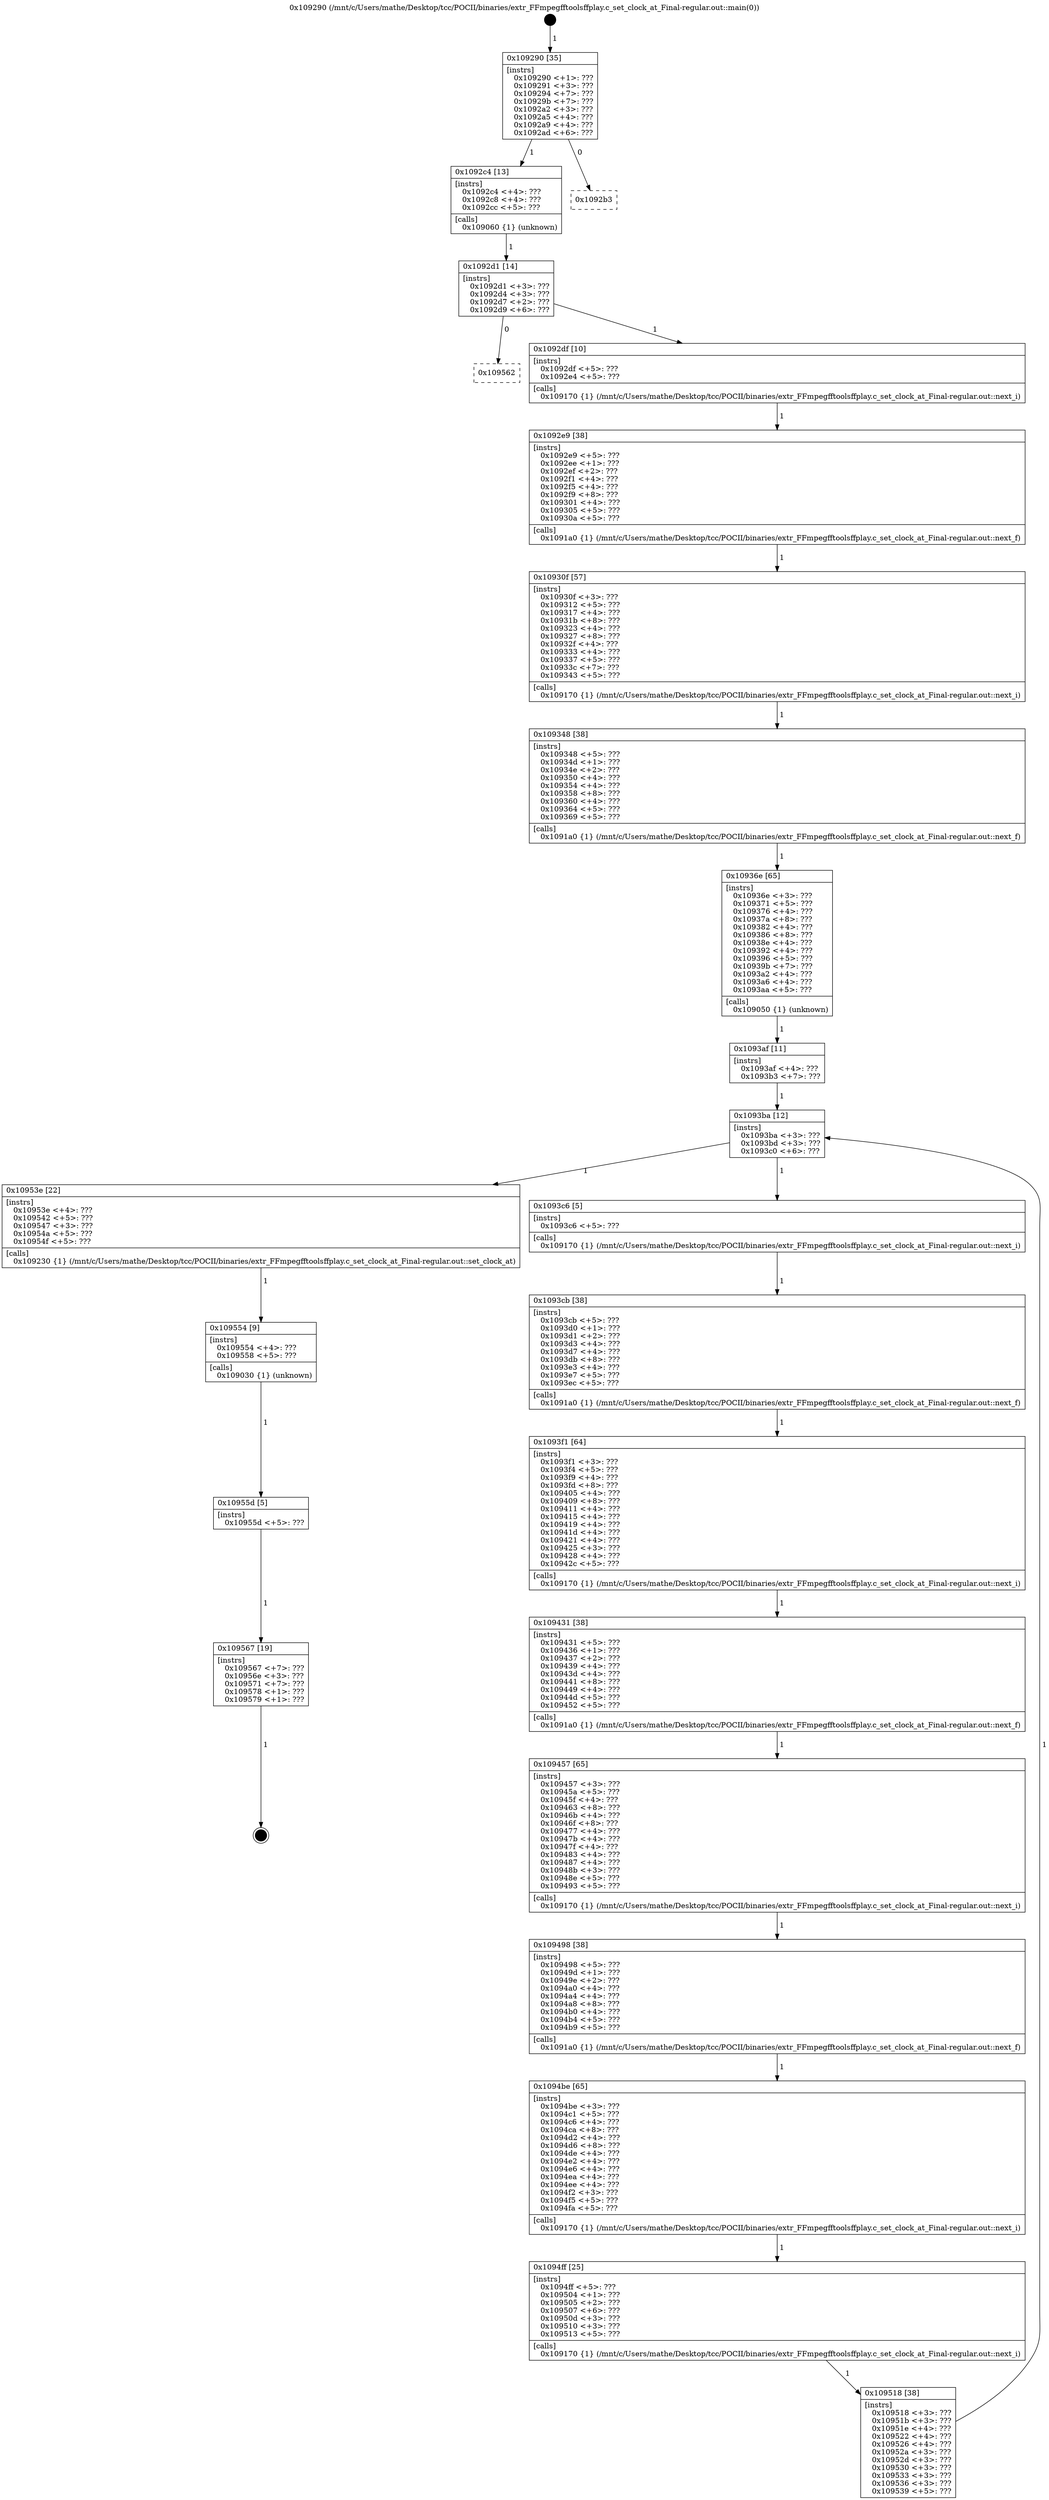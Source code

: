 digraph "0x109290" {
  label = "0x109290 (/mnt/c/Users/mathe/Desktop/tcc/POCII/binaries/extr_FFmpegfftoolsffplay.c_set_clock_at_Final-regular.out::main(0))"
  labelloc = "t"
  node[shape=record]

  Entry [label="",width=0.3,height=0.3,shape=circle,fillcolor=black,style=filled]
  "0x109290" [label="{
     0x109290 [35]\l
     | [instrs]\l
     &nbsp;&nbsp;0x109290 \<+1\>: ???\l
     &nbsp;&nbsp;0x109291 \<+3\>: ???\l
     &nbsp;&nbsp;0x109294 \<+7\>: ???\l
     &nbsp;&nbsp;0x10929b \<+7\>: ???\l
     &nbsp;&nbsp;0x1092a2 \<+3\>: ???\l
     &nbsp;&nbsp;0x1092a5 \<+4\>: ???\l
     &nbsp;&nbsp;0x1092a9 \<+4\>: ???\l
     &nbsp;&nbsp;0x1092ad \<+6\>: ???\l
  }"]
  "0x1092c4" [label="{
     0x1092c4 [13]\l
     | [instrs]\l
     &nbsp;&nbsp;0x1092c4 \<+4\>: ???\l
     &nbsp;&nbsp;0x1092c8 \<+4\>: ???\l
     &nbsp;&nbsp;0x1092cc \<+5\>: ???\l
     | [calls]\l
     &nbsp;&nbsp;0x109060 \{1\} (unknown)\l
  }"]
  "0x1092b3" [label="{
     0x1092b3\l
  }", style=dashed]
  "0x1092d1" [label="{
     0x1092d1 [14]\l
     | [instrs]\l
     &nbsp;&nbsp;0x1092d1 \<+3\>: ???\l
     &nbsp;&nbsp;0x1092d4 \<+3\>: ???\l
     &nbsp;&nbsp;0x1092d7 \<+2\>: ???\l
     &nbsp;&nbsp;0x1092d9 \<+6\>: ???\l
  }"]
  "0x109562" [label="{
     0x109562\l
  }", style=dashed]
  "0x1092df" [label="{
     0x1092df [10]\l
     | [instrs]\l
     &nbsp;&nbsp;0x1092df \<+5\>: ???\l
     &nbsp;&nbsp;0x1092e4 \<+5\>: ???\l
     | [calls]\l
     &nbsp;&nbsp;0x109170 \{1\} (/mnt/c/Users/mathe/Desktop/tcc/POCII/binaries/extr_FFmpegfftoolsffplay.c_set_clock_at_Final-regular.out::next_i)\l
  }"]
  Exit [label="",width=0.3,height=0.3,shape=circle,fillcolor=black,style=filled,peripheries=2]
  "0x1092e9" [label="{
     0x1092e9 [38]\l
     | [instrs]\l
     &nbsp;&nbsp;0x1092e9 \<+5\>: ???\l
     &nbsp;&nbsp;0x1092ee \<+1\>: ???\l
     &nbsp;&nbsp;0x1092ef \<+2\>: ???\l
     &nbsp;&nbsp;0x1092f1 \<+4\>: ???\l
     &nbsp;&nbsp;0x1092f5 \<+4\>: ???\l
     &nbsp;&nbsp;0x1092f9 \<+8\>: ???\l
     &nbsp;&nbsp;0x109301 \<+4\>: ???\l
     &nbsp;&nbsp;0x109305 \<+5\>: ???\l
     &nbsp;&nbsp;0x10930a \<+5\>: ???\l
     | [calls]\l
     &nbsp;&nbsp;0x1091a0 \{1\} (/mnt/c/Users/mathe/Desktop/tcc/POCII/binaries/extr_FFmpegfftoolsffplay.c_set_clock_at_Final-regular.out::next_f)\l
  }"]
  "0x10930f" [label="{
     0x10930f [57]\l
     | [instrs]\l
     &nbsp;&nbsp;0x10930f \<+3\>: ???\l
     &nbsp;&nbsp;0x109312 \<+5\>: ???\l
     &nbsp;&nbsp;0x109317 \<+4\>: ???\l
     &nbsp;&nbsp;0x10931b \<+8\>: ???\l
     &nbsp;&nbsp;0x109323 \<+4\>: ???\l
     &nbsp;&nbsp;0x109327 \<+8\>: ???\l
     &nbsp;&nbsp;0x10932f \<+4\>: ???\l
     &nbsp;&nbsp;0x109333 \<+4\>: ???\l
     &nbsp;&nbsp;0x109337 \<+5\>: ???\l
     &nbsp;&nbsp;0x10933c \<+7\>: ???\l
     &nbsp;&nbsp;0x109343 \<+5\>: ???\l
     | [calls]\l
     &nbsp;&nbsp;0x109170 \{1\} (/mnt/c/Users/mathe/Desktop/tcc/POCII/binaries/extr_FFmpegfftoolsffplay.c_set_clock_at_Final-regular.out::next_i)\l
  }"]
  "0x109348" [label="{
     0x109348 [38]\l
     | [instrs]\l
     &nbsp;&nbsp;0x109348 \<+5\>: ???\l
     &nbsp;&nbsp;0x10934d \<+1\>: ???\l
     &nbsp;&nbsp;0x10934e \<+2\>: ???\l
     &nbsp;&nbsp;0x109350 \<+4\>: ???\l
     &nbsp;&nbsp;0x109354 \<+4\>: ???\l
     &nbsp;&nbsp;0x109358 \<+8\>: ???\l
     &nbsp;&nbsp;0x109360 \<+4\>: ???\l
     &nbsp;&nbsp;0x109364 \<+5\>: ???\l
     &nbsp;&nbsp;0x109369 \<+5\>: ???\l
     | [calls]\l
     &nbsp;&nbsp;0x1091a0 \{1\} (/mnt/c/Users/mathe/Desktop/tcc/POCII/binaries/extr_FFmpegfftoolsffplay.c_set_clock_at_Final-regular.out::next_f)\l
  }"]
  "0x10936e" [label="{
     0x10936e [65]\l
     | [instrs]\l
     &nbsp;&nbsp;0x10936e \<+3\>: ???\l
     &nbsp;&nbsp;0x109371 \<+5\>: ???\l
     &nbsp;&nbsp;0x109376 \<+4\>: ???\l
     &nbsp;&nbsp;0x10937a \<+8\>: ???\l
     &nbsp;&nbsp;0x109382 \<+4\>: ???\l
     &nbsp;&nbsp;0x109386 \<+8\>: ???\l
     &nbsp;&nbsp;0x10938e \<+4\>: ???\l
     &nbsp;&nbsp;0x109392 \<+4\>: ???\l
     &nbsp;&nbsp;0x109396 \<+5\>: ???\l
     &nbsp;&nbsp;0x10939b \<+7\>: ???\l
     &nbsp;&nbsp;0x1093a2 \<+4\>: ???\l
     &nbsp;&nbsp;0x1093a6 \<+4\>: ???\l
     &nbsp;&nbsp;0x1093aa \<+5\>: ???\l
     | [calls]\l
     &nbsp;&nbsp;0x109050 \{1\} (unknown)\l
  }"]
  "0x1093ba" [label="{
     0x1093ba [12]\l
     | [instrs]\l
     &nbsp;&nbsp;0x1093ba \<+3\>: ???\l
     &nbsp;&nbsp;0x1093bd \<+3\>: ???\l
     &nbsp;&nbsp;0x1093c0 \<+6\>: ???\l
  }"]
  "0x10953e" [label="{
     0x10953e [22]\l
     | [instrs]\l
     &nbsp;&nbsp;0x10953e \<+4\>: ???\l
     &nbsp;&nbsp;0x109542 \<+5\>: ???\l
     &nbsp;&nbsp;0x109547 \<+3\>: ???\l
     &nbsp;&nbsp;0x10954a \<+5\>: ???\l
     &nbsp;&nbsp;0x10954f \<+5\>: ???\l
     | [calls]\l
     &nbsp;&nbsp;0x109230 \{1\} (/mnt/c/Users/mathe/Desktop/tcc/POCII/binaries/extr_FFmpegfftoolsffplay.c_set_clock_at_Final-regular.out::set_clock_at)\l
  }"]
  "0x1093c6" [label="{
     0x1093c6 [5]\l
     | [instrs]\l
     &nbsp;&nbsp;0x1093c6 \<+5\>: ???\l
     | [calls]\l
     &nbsp;&nbsp;0x109170 \{1\} (/mnt/c/Users/mathe/Desktop/tcc/POCII/binaries/extr_FFmpegfftoolsffplay.c_set_clock_at_Final-regular.out::next_i)\l
  }"]
  "0x1093cb" [label="{
     0x1093cb [38]\l
     | [instrs]\l
     &nbsp;&nbsp;0x1093cb \<+5\>: ???\l
     &nbsp;&nbsp;0x1093d0 \<+1\>: ???\l
     &nbsp;&nbsp;0x1093d1 \<+2\>: ???\l
     &nbsp;&nbsp;0x1093d3 \<+4\>: ???\l
     &nbsp;&nbsp;0x1093d7 \<+4\>: ???\l
     &nbsp;&nbsp;0x1093db \<+8\>: ???\l
     &nbsp;&nbsp;0x1093e3 \<+4\>: ???\l
     &nbsp;&nbsp;0x1093e7 \<+5\>: ???\l
     &nbsp;&nbsp;0x1093ec \<+5\>: ???\l
     | [calls]\l
     &nbsp;&nbsp;0x1091a0 \{1\} (/mnt/c/Users/mathe/Desktop/tcc/POCII/binaries/extr_FFmpegfftoolsffplay.c_set_clock_at_Final-regular.out::next_f)\l
  }"]
  "0x1093f1" [label="{
     0x1093f1 [64]\l
     | [instrs]\l
     &nbsp;&nbsp;0x1093f1 \<+3\>: ???\l
     &nbsp;&nbsp;0x1093f4 \<+5\>: ???\l
     &nbsp;&nbsp;0x1093f9 \<+4\>: ???\l
     &nbsp;&nbsp;0x1093fd \<+8\>: ???\l
     &nbsp;&nbsp;0x109405 \<+4\>: ???\l
     &nbsp;&nbsp;0x109409 \<+8\>: ???\l
     &nbsp;&nbsp;0x109411 \<+4\>: ???\l
     &nbsp;&nbsp;0x109415 \<+4\>: ???\l
     &nbsp;&nbsp;0x109419 \<+4\>: ???\l
     &nbsp;&nbsp;0x10941d \<+4\>: ???\l
     &nbsp;&nbsp;0x109421 \<+4\>: ???\l
     &nbsp;&nbsp;0x109425 \<+3\>: ???\l
     &nbsp;&nbsp;0x109428 \<+4\>: ???\l
     &nbsp;&nbsp;0x10942c \<+5\>: ???\l
     | [calls]\l
     &nbsp;&nbsp;0x109170 \{1\} (/mnt/c/Users/mathe/Desktop/tcc/POCII/binaries/extr_FFmpegfftoolsffplay.c_set_clock_at_Final-regular.out::next_i)\l
  }"]
  "0x109431" [label="{
     0x109431 [38]\l
     | [instrs]\l
     &nbsp;&nbsp;0x109431 \<+5\>: ???\l
     &nbsp;&nbsp;0x109436 \<+1\>: ???\l
     &nbsp;&nbsp;0x109437 \<+2\>: ???\l
     &nbsp;&nbsp;0x109439 \<+4\>: ???\l
     &nbsp;&nbsp;0x10943d \<+4\>: ???\l
     &nbsp;&nbsp;0x109441 \<+8\>: ???\l
     &nbsp;&nbsp;0x109449 \<+4\>: ???\l
     &nbsp;&nbsp;0x10944d \<+5\>: ???\l
     &nbsp;&nbsp;0x109452 \<+5\>: ???\l
     | [calls]\l
     &nbsp;&nbsp;0x1091a0 \{1\} (/mnt/c/Users/mathe/Desktop/tcc/POCII/binaries/extr_FFmpegfftoolsffplay.c_set_clock_at_Final-regular.out::next_f)\l
  }"]
  "0x109457" [label="{
     0x109457 [65]\l
     | [instrs]\l
     &nbsp;&nbsp;0x109457 \<+3\>: ???\l
     &nbsp;&nbsp;0x10945a \<+5\>: ???\l
     &nbsp;&nbsp;0x10945f \<+4\>: ???\l
     &nbsp;&nbsp;0x109463 \<+8\>: ???\l
     &nbsp;&nbsp;0x10946b \<+4\>: ???\l
     &nbsp;&nbsp;0x10946f \<+8\>: ???\l
     &nbsp;&nbsp;0x109477 \<+4\>: ???\l
     &nbsp;&nbsp;0x10947b \<+4\>: ???\l
     &nbsp;&nbsp;0x10947f \<+4\>: ???\l
     &nbsp;&nbsp;0x109483 \<+4\>: ???\l
     &nbsp;&nbsp;0x109487 \<+4\>: ???\l
     &nbsp;&nbsp;0x10948b \<+3\>: ???\l
     &nbsp;&nbsp;0x10948e \<+5\>: ???\l
     &nbsp;&nbsp;0x109493 \<+5\>: ???\l
     | [calls]\l
     &nbsp;&nbsp;0x109170 \{1\} (/mnt/c/Users/mathe/Desktop/tcc/POCII/binaries/extr_FFmpegfftoolsffplay.c_set_clock_at_Final-regular.out::next_i)\l
  }"]
  "0x109498" [label="{
     0x109498 [38]\l
     | [instrs]\l
     &nbsp;&nbsp;0x109498 \<+5\>: ???\l
     &nbsp;&nbsp;0x10949d \<+1\>: ???\l
     &nbsp;&nbsp;0x10949e \<+2\>: ???\l
     &nbsp;&nbsp;0x1094a0 \<+4\>: ???\l
     &nbsp;&nbsp;0x1094a4 \<+4\>: ???\l
     &nbsp;&nbsp;0x1094a8 \<+8\>: ???\l
     &nbsp;&nbsp;0x1094b0 \<+4\>: ???\l
     &nbsp;&nbsp;0x1094b4 \<+5\>: ???\l
     &nbsp;&nbsp;0x1094b9 \<+5\>: ???\l
     | [calls]\l
     &nbsp;&nbsp;0x1091a0 \{1\} (/mnt/c/Users/mathe/Desktop/tcc/POCII/binaries/extr_FFmpegfftoolsffplay.c_set_clock_at_Final-regular.out::next_f)\l
  }"]
  "0x1094be" [label="{
     0x1094be [65]\l
     | [instrs]\l
     &nbsp;&nbsp;0x1094be \<+3\>: ???\l
     &nbsp;&nbsp;0x1094c1 \<+5\>: ???\l
     &nbsp;&nbsp;0x1094c6 \<+4\>: ???\l
     &nbsp;&nbsp;0x1094ca \<+8\>: ???\l
     &nbsp;&nbsp;0x1094d2 \<+4\>: ???\l
     &nbsp;&nbsp;0x1094d6 \<+8\>: ???\l
     &nbsp;&nbsp;0x1094de \<+4\>: ???\l
     &nbsp;&nbsp;0x1094e2 \<+4\>: ???\l
     &nbsp;&nbsp;0x1094e6 \<+4\>: ???\l
     &nbsp;&nbsp;0x1094ea \<+4\>: ???\l
     &nbsp;&nbsp;0x1094ee \<+4\>: ???\l
     &nbsp;&nbsp;0x1094f2 \<+3\>: ???\l
     &nbsp;&nbsp;0x1094f5 \<+5\>: ???\l
     &nbsp;&nbsp;0x1094fa \<+5\>: ???\l
     | [calls]\l
     &nbsp;&nbsp;0x109170 \{1\} (/mnt/c/Users/mathe/Desktop/tcc/POCII/binaries/extr_FFmpegfftoolsffplay.c_set_clock_at_Final-regular.out::next_i)\l
  }"]
  "0x1094ff" [label="{
     0x1094ff [25]\l
     | [instrs]\l
     &nbsp;&nbsp;0x1094ff \<+5\>: ???\l
     &nbsp;&nbsp;0x109504 \<+1\>: ???\l
     &nbsp;&nbsp;0x109505 \<+2\>: ???\l
     &nbsp;&nbsp;0x109507 \<+6\>: ???\l
     &nbsp;&nbsp;0x10950d \<+3\>: ???\l
     &nbsp;&nbsp;0x109510 \<+3\>: ???\l
     &nbsp;&nbsp;0x109513 \<+5\>: ???\l
     | [calls]\l
     &nbsp;&nbsp;0x109170 \{1\} (/mnt/c/Users/mathe/Desktop/tcc/POCII/binaries/extr_FFmpegfftoolsffplay.c_set_clock_at_Final-regular.out::next_i)\l
  }"]
  "0x109518" [label="{
     0x109518 [38]\l
     | [instrs]\l
     &nbsp;&nbsp;0x109518 \<+3\>: ???\l
     &nbsp;&nbsp;0x10951b \<+3\>: ???\l
     &nbsp;&nbsp;0x10951e \<+4\>: ???\l
     &nbsp;&nbsp;0x109522 \<+4\>: ???\l
     &nbsp;&nbsp;0x109526 \<+4\>: ???\l
     &nbsp;&nbsp;0x10952a \<+3\>: ???\l
     &nbsp;&nbsp;0x10952d \<+3\>: ???\l
     &nbsp;&nbsp;0x109530 \<+3\>: ???\l
     &nbsp;&nbsp;0x109533 \<+3\>: ???\l
     &nbsp;&nbsp;0x109536 \<+3\>: ???\l
     &nbsp;&nbsp;0x109539 \<+5\>: ???\l
  }"]
  "0x1093af" [label="{
     0x1093af [11]\l
     | [instrs]\l
     &nbsp;&nbsp;0x1093af \<+4\>: ???\l
     &nbsp;&nbsp;0x1093b3 \<+7\>: ???\l
  }"]
  "0x109554" [label="{
     0x109554 [9]\l
     | [instrs]\l
     &nbsp;&nbsp;0x109554 \<+4\>: ???\l
     &nbsp;&nbsp;0x109558 \<+5\>: ???\l
     | [calls]\l
     &nbsp;&nbsp;0x109030 \{1\} (unknown)\l
  }"]
  "0x10955d" [label="{
     0x10955d [5]\l
     | [instrs]\l
     &nbsp;&nbsp;0x10955d \<+5\>: ???\l
  }"]
  "0x109567" [label="{
     0x109567 [19]\l
     | [instrs]\l
     &nbsp;&nbsp;0x109567 \<+7\>: ???\l
     &nbsp;&nbsp;0x10956e \<+3\>: ???\l
     &nbsp;&nbsp;0x109571 \<+7\>: ???\l
     &nbsp;&nbsp;0x109578 \<+1\>: ???\l
     &nbsp;&nbsp;0x109579 \<+1\>: ???\l
  }"]
  Entry -> "0x109290" [label=" 1"]
  "0x109290" -> "0x1092c4" [label=" 1"]
  "0x109290" -> "0x1092b3" [label=" 0"]
  "0x1092c4" -> "0x1092d1" [label=" 1"]
  "0x1092d1" -> "0x109562" [label=" 0"]
  "0x1092d1" -> "0x1092df" [label=" 1"]
  "0x109567" -> Exit [label=" 1"]
  "0x1092df" -> "0x1092e9" [label=" 1"]
  "0x1092e9" -> "0x10930f" [label=" 1"]
  "0x10930f" -> "0x109348" [label=" 1"]
  "0x109348" -> "0x10936e" [label=" 1"]
  "0x10936e" -> "0x1093af" [label=" 1"]
  "0x1093ba" -> "0x10953e" [label=" 1"]
  "0x1093ba" -> "0x1093c6" [label=" 1"]
  "0x1093c6" -> "0x1093cb" [label=" 1"]
  "0x1093cb" -> "0x1093f1" [label=" 1"]
  "0x1093f1" -> "0x109431" [label=" 1"]
  "0x109431" -> "0x109457" [label=" 1"]
  "0x109457" -> "0x109498" [label=" 1"]
  "0x109498" -> "0x1094be" [label=" 1"]
  "0x1094be" -> "0x1094ff" [label=" 1"]
  "0x1094ff" -> "0x109518" [label=" 1"]
  "0x1093af" -> "0x1093ba" [label=" 1"]
  "0x109518" -> "0x1093ba" [label=" 1"]
  "0x10953e" -> "0x109554" [label=" 1"]
  "0x109554" -> "0x10955d" [label=" 1"]
  "0x10955d" -> "0x109567" [label=" 1"]
}
